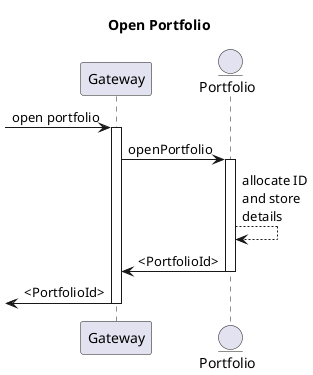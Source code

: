 @startuml
!pragma teoz true
skinparam SequenceMessageAlign direction
title Open Portfolio
participant Gateway
entity Portfolio
[-> Gateway : open portfolio
activate Gateway
Gateway -> Portfolio: openPortfolio
activate Portfolio
Portfolio --> Portfolio : allocate ID\nand store\ndetails
Portfolio -> Gateway : <PortfolioId>
deactivate Portfolio
[<- Gateway  : <PortfolioId>
deactivate Gateway
@enduml


